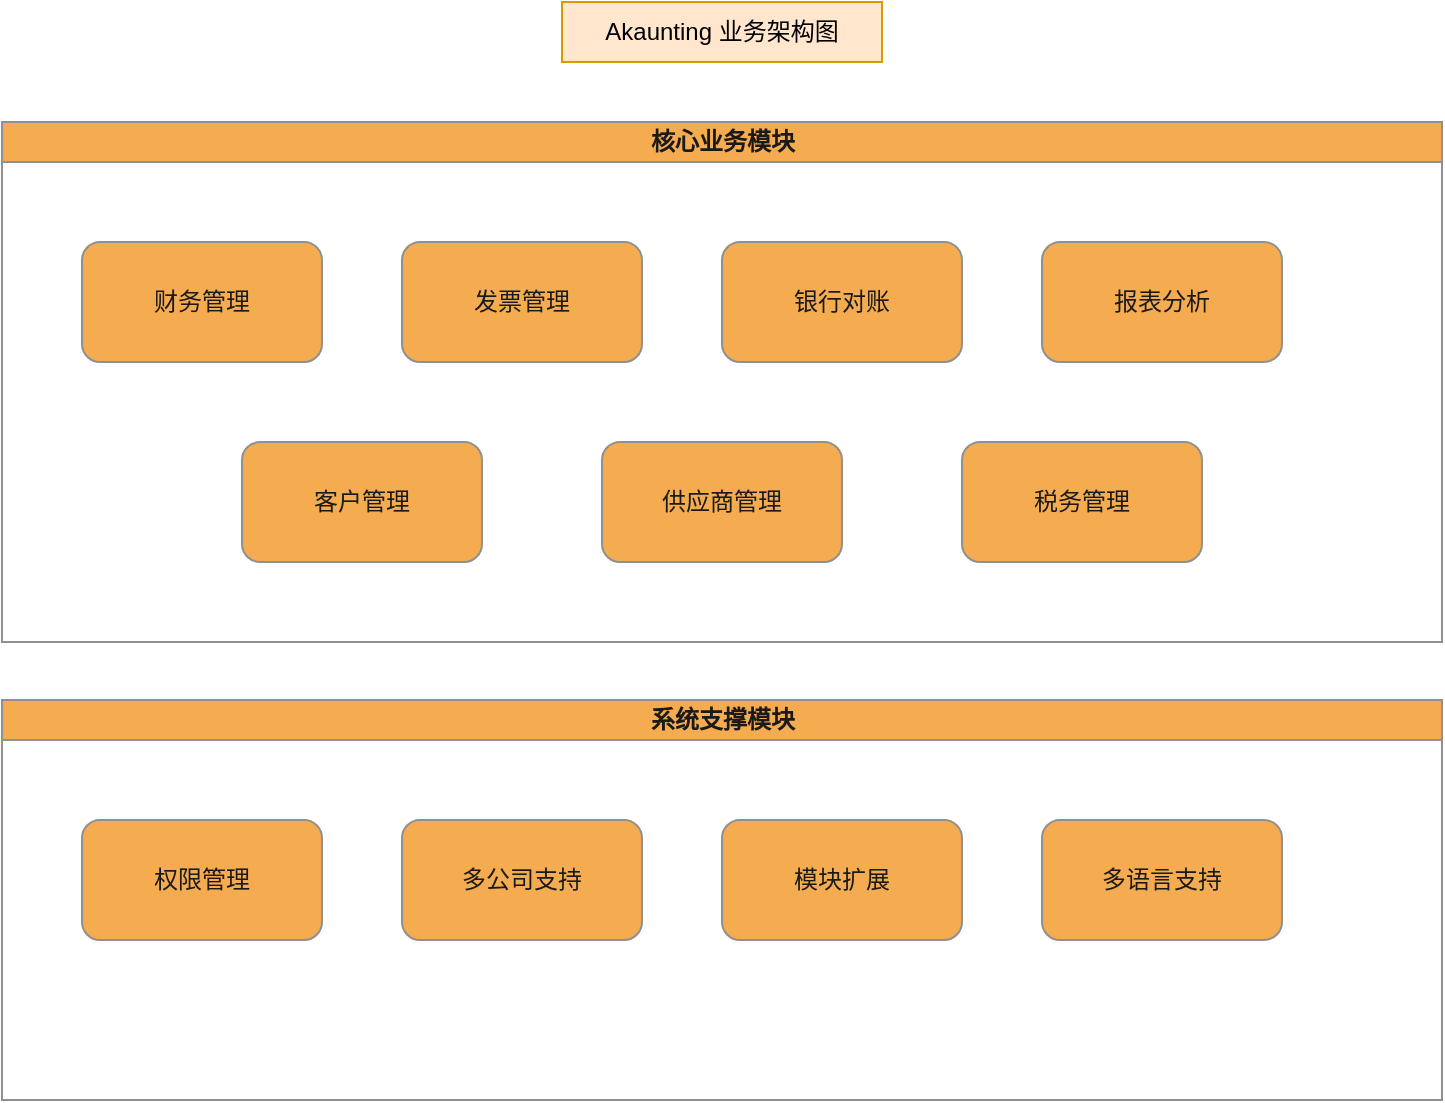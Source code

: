 <mxfile version="28.0.7">
  <diagram name="Page-1" id="GngfHQgnWSh9g8d0DNGl">
    <mxGraphModel dx="969" dy="596" grid="1" gridSize="10" guides="1" tooltips="1" connect="1" arrows="1" fold="1" page="1" pageScale="1" pageWidth="827" pageHeight="1169" math="0" shadow="0">
      <root>
        <mxCell id="0" />
        <mxCell id="1" parent="0" />
        <mxCell id="38d6y9Dvgg2FSmHe326G-1" value="Akaunting 业务架构图" style="text;html=1;strokeColor=#d79b00;fillColor=#ffe6cc;align=center;verticalAlign=middle;whiteSpace=wrap;rounded=0;labelBackgroundColor=none;" vertex="1" parent="1">
          <mxGeometry x="320" y="20" width="160" height="30" as="geometry" />
        </mxCell>
        <mxCell id="38d6y9Dvgg2FSmHe326G-2" value="核心业务模块" style="swimlane;html=1;startSize=20;labelBackgroundColor=none;fillColor=#F5AB50;strokeColor=#909090;fontColor=#1A1A1A;" vertex="1" parent="1">
          <mxGeometry x="40" y="80" width="720" height="260" as="geometry" />
        </mxCell>
        <mxCell id="38d6y9Dvgg2FSmHe326G-3" value="财务管理" style="rounded=1;whiteSpace=wrap;html=1;labelBackgroundColor=none;fillColor=#F5AB50;strokeColor=#909090;fontColor=#1A1A1A;" vertex="1" parent="38d6y9Dvgg2FSmHe326G-2">
          <mxGeometry x="40" y="60" width="120" height="60" as="geometry" />
        </mxCell>
        <mxCell id="38d6y9Dvgg2FSmHe326G-4" value="发票管理" style="rounded=1;whiteSpace=wrap;html=1;labelBackgroundColor=none;fillColor=#F5AB50;strokeColor=#909090;fontColor=#1A1A1A;" vertex="1" parent="38d6y9Dvgg2FSmHe326G-2">
          <mxGeometry x="200" y="60" width="120" height="60" as="geometry" />
        </mxCell>
        <mxCell id="38d6y9Dvgg2FSmHe326G-5" value="银行对账" style="rounded=1;whiteSpace=wrap;html=1;labelBackgroundColor=none;fillColor=#F5AB50;strokeColor=#909090;fontColor=#1A1A1A;" vertex="1" parent="38d6y9Dvgg2FSmHe326G-2">
          <mxGeometry x="360" y="60" width="120" height="60" as="geometry" />
        </mxCell>
        <mxCell id="38d6y9Dvgg2FSmHe326G-6" value="报表分析" style="rounded=1;whiteSpace=wrap;html=1;labelBackgroundColor=none;fillColor=#F5AB50;strokeColor=#909090;fontColor=#1A1A1A;" vertex="1" parent="38d6y9Dvgg2FSmHe326G-2">
          <mxGeometry x="520" y="60" width="120" height="60" as="geometry" />
        </mxCell>
        <mxCell id="38d6y9Dvgg2FSmHe326G-7" value="客户管理" style="rounded=1;whiteSpace=wrap;html=1;labelBackgroundColor=none;fillColor=#F5AB50;strokeColor=#909090;fontColor=#1A1A1A;" vertex="1" parent="38d6y9Dvgg2FSmHe326G-2">
          <mxGeometry x="120" y="160" width="120" height="60" as="geometry" />
        </mxCell>
        <mxCell id="38d6y9Dvgg2FSmHe326G-8" value="供应商管理" style="rounded=1;whiteSpace=wrap;html=1;labelBackgroundColor=none;fillColor=#F5AB50;strokeColor=#909090;fontColor=#1A1A1A;" vertex="1" parent="38d6y9Dvgg2FSmHe326G-2">
          <mxGeometry x="300" y="160" width="120" height="60" as="geometry" />
        </mxCell>
        <mxCell id="38d6y9Dvgg2FSmHe326G-9" value="税务管理" style="rounded=1;whiteSpace=wrap;html=1;labelBackgroundColor=none;fillColor=#F5AB50;strokeColor=#909090;fontColor=#1A1A1A;" vertex="1" parent="38d6y9Dvgg2FSmHe326G-2">
          <mxGeometry x="480" y="160" width="120" height="60" as="geometry" />
        </mxCell>
        <mxCell id="38d6y9Dvgg2FSmHe326G-10" value="系统支撑模块" style="swimlane;html=1;startSize=20;labelBackgroundColor=none;fillColor=#F5AB50;strokeColor=#909090;fontColor=#1A1A1A;" vertex="1" parent="1">
          <mxGeometry x="40" y="369" width="720" height="200" as="geometry" />
        </mxCell>
        <mxCell id="38d6y9Dvgg2FSmHe326G-11" value="权限管理" style="rounded=1;whiteSpace=wrap;html=1;labelBackgroundColor=none;fillColor=#F5AB50;strokeColor=#909090;fontColor=#1A1A1A;" vertex="1" parent="38d6y9Dvgg2FSmHe326G-10">
          <mxGeometry x="40" y="60" width="120" height="60" as="geometry" />
        </mxCell>
        <mxCell id="38d6y9Dvgg2FSmHe326G-12" value="多公司支持" style="rounded=1;whiteSpace=wrap;html=1;labelBackgroundColor=none;fillColor=#F5AB50;strokeColor=#909090;fontColor=#1A1A1A;" vertex="1" parent="38d6y9Dvgg2FSmHe326G-10">
          <mxGeometry x="200" y="60" width="120" height="60" as="geometry" />
        </mxCell>
        <mxCell id="38d6y9Dvgg2FSmHe326G-13" value="模块扩展" style="rounded=1;whiteSpace=wrap;html=1;labelBackgroundColor=none;fillColor=#F5AB50;strokeColor=#909090;fontColor=#1A1A1A;" vertex="1" parent="38d6y9Dvgg2FSmHe326G-10">
          <mxGeometry x="360" y="60" width="120" height="60" as="geometry" />
        </mxCell>
        <mxCell id="38d6y9Dvgg2FSmHe326G-14" value="多语言支持" style="rounded=1;whiteSpace=wrap;html=1;labelBackgroundColor=none;fillColor=#F5AB50;strokeColor=#909090;fontColor=#1A1A1A;" vertex="1" parent="38d6y9Dvgg2FSmHe326G-10">
          <mxGeometry x="520" y="60" width="120" height="60" as="geometry" />
        </mxCell>
      </root>
    </mxGraphModel>
  </diagram>
</mxfile>
